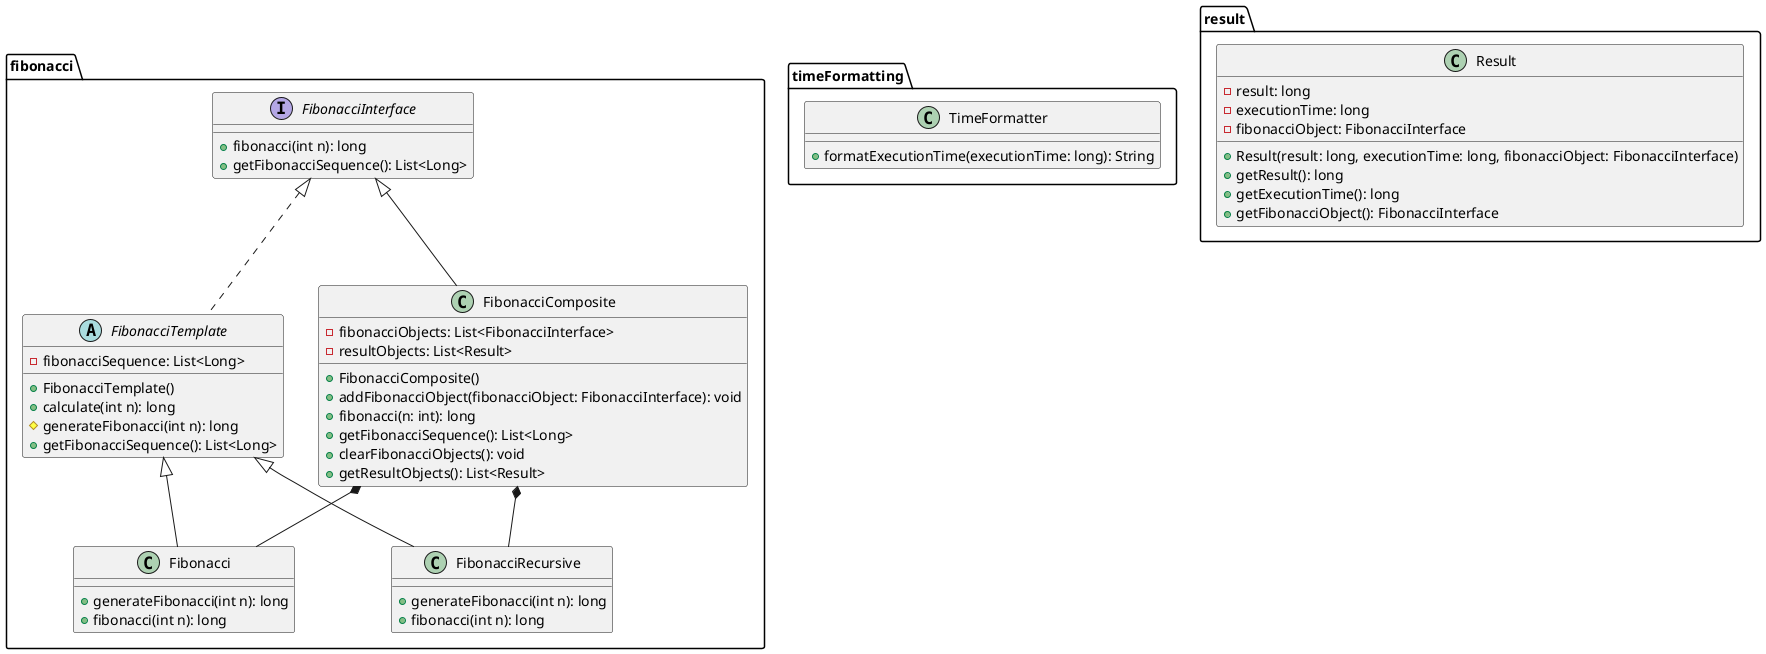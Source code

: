 @startuml


top to bottom direction


package fibonacci {
  interface FibonacciInterface {
    + fibonacci(int n): long
    + getFibonacciSequence(): List<Long>
  }

  abstract class FibonacciTemplate {
    - fibonacciSequence: List<Long>
    + FibonacciTemplate()
    + calculate(int n): long
    # generateFibonacci(int n): long
    + getFibonacciSequence(): List<Long>
  }

  class Fibonacci {
    + generateFibonacci(int n): long
    + fibonacci(int n): long
  }

  class FibonacciRecursive {
    + generateFibonacci(int n): long
    + fibonacci(int n): long
  }

  class FibonacciComposite {
    - fibonacciObjects: List<FibonacciInterface>
    - resultObjects: List<Result>
    + FibonacciComposite()
    + addFibonacciObject(fibonacciObject: FibonacciInterface): void
    + fibonacci(n: int): long
    + getFibonacciSequence(): List<Long>
    + clearFibonacciObjects(): void
    + getResultObjects(): List<Result>
  }
  
  FibonacciTemplate <|-- Fibonacci
  FibonacciTemplate <|-- FibonacciRecursive
  FibonacciInterface <|.. FibonacciTemplate
  FibonacciInterface <|-- FibonacciComposite
  FibonacciComposite*--Fibonacci
  FibonacciComposite*--FibonacciRecursive

}




package timeFormatting {
  class TimeFormatter {
    + formatExecutionTime(executionTime: long): String
  }
}

package result {
  class Result {
    - result: long
    - executionTime: long
    - fibonacciObject: FibonacciInterface
    + Result(result: long, executionTime: long, fibonacciObject: FibonacciInterface)
    + getResult(): long
    + getExecutionTime(): long
    + getFibonacciObject(): FibonacciInterface
  }
}

@enduml
